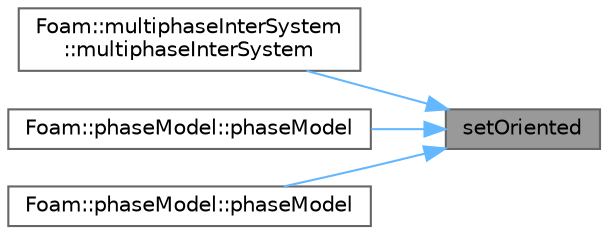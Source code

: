 digraph "setOriented"
{
 // LATEX_PDF_SIZE
  bgcolor="transparent";
  edge [fontname=Helvetica,fontsize=10,labelfontname=Helvetica,labelfontsize=10];
  node [fontname=Helvetica,fontsize=10,shape=box,height=0.2,width=0.4];
  rankdir="RL";
  Node1 [id="Node000001",label="setOriented",height=0.2,width=0.4,color="gray40", fillcolor="grey60", style="filled", fontcolor="black",tooltip=" "];
  Node1 -> Node2 [id="edge1_Node000001_Node000002",dir="back",color="steelblue1",style="solid",tooltip=" "];
  Node2 [id="Node000002",label="Foam::multiphaseInterSystem\l::multiphaseInterSystem",height=0.2,width=0.4,color="grey40", fillcolor="white", style="filled",URL="$classFoam_1_1multiphaseInterSystem.html#ab2f95f4637b1ccde32a37994aac5e736",tooltip=" "];
  Node1 -> Node3 [id="edge2_Node000001_Node000003",dir="back",color="steelblue1",style="solid",tooltip=" "];
  Node3 [id="Node000003",label="Foam::phaseModel::phaseModel",height=0.2,width=0.4,color="grey40", fillcolor="white", style="filled",URL="$classFoam_1_1phaseModel.html#aa217c3154c3fd9d3c883ee43c9f29224",tooltip=" "];
  Node1 -> Node4 [id="edge3_Node000001_Node000004",dir="back",color="steelblue1",style="solid",tooltip=" "];
  Node4 [id="Node000004",label="Foam::phaseModel::phaseModel",height=0.2,width=0.4,color="grey40", fillcolor="white", style="filled",URL="$classFoam_1_1phaseModel.html#a3f521d269ceb3e96f4e1a6119ca9ff1c",tooltip=" "];
}
